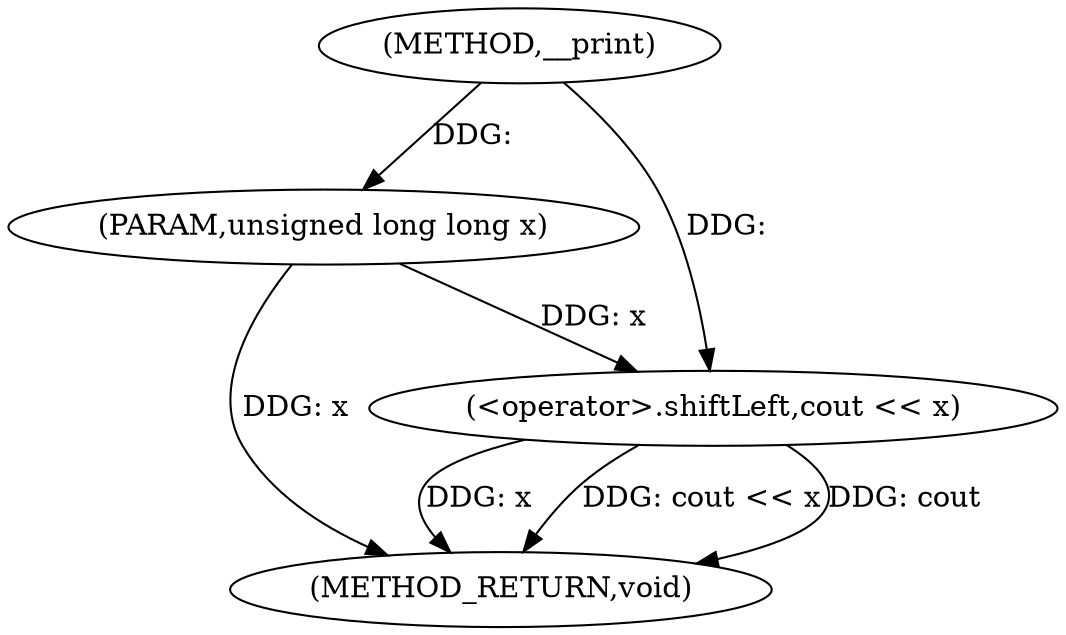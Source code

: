 digraph "__print" {  
"1000138" [label = "(METHOD,__print)" ]
"1000144" [label = "(METHOD_RETURN,void)" ]
"1000139" [label = "(PARAM,unsigned long long x)" ]
"1000141" [label = "(<operator>.shiftLeft,cout << x)" ]
  "1000139" -> "1000144"  [ label = "DDG: x"] 
  "1000141" -> "1000144"  [ label = "DDG: x"] 
  "1000141" -> "1000144"  [ label = "DDG: cout << x"] 
  "1000141" -> "1000144"  [ label = "DDG: cout"] 
  "1000138" -> "1000139"  [ label = "DDG: "] 
  "1000138" -> "1000141"  [ label = "DDG: "] 
  "1000139" -> "1000141"  [ label = "DDG: x"] 
}
